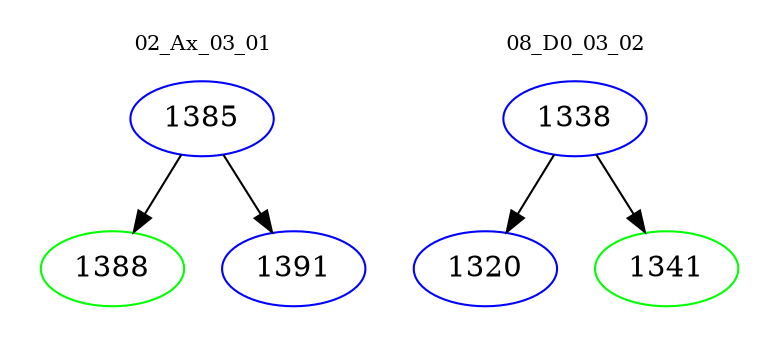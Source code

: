 digraph{
subgraph cluster_0 {
color = white
label = "02_Ax_03_01";
fontsize=10;
T0_1385 [label="1385", color="blue"]
T0_1385 -> T0_1388 [color="black"]
T0_1388 [label="1388", color="green"]
T0_1385 -> T0_1391 [color="black"]
T0_1391 [label="1391", color="blue"]
}
subgraph cluster_1 {
color = white
label = "08_D0_03_02";
fontsize=10;
T1_1338 [label="1338", color="blue"]
T1_1338 -> T1_1320 [color="black"]
T1_1320 [label="1320", color="blue"]
T1_1338 -> T1_1341 [color="black"]
T1_1341 [label="1341", color="green"]
}
}
